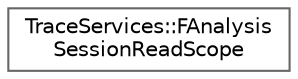 digraph "Graphical Class Hierarchy"
{
 // INTERACTIVE_SVG=YES
 // LATEX_PDF_SIZE
  bgcolor="transparent";
  edge [fontname=Helvetica,fontsize=10,labelfontname=Helvetica,labelfontsize=10];
  node [fontname=Helvetica,fontsize=10,shape=box,height=0.2,width=0.4];
  rankdir="LR";
  Node0 [id="Node000000",label="TraceServices::FAnalysis\lSessionReadScope",height=0.2,width=0.4,color="grey40", fillcolor="white", style="filled",URL="$d9/db9/structTraceServices_1_1FAnalysisSessionReadScope.html",tooltip=" "];
}

